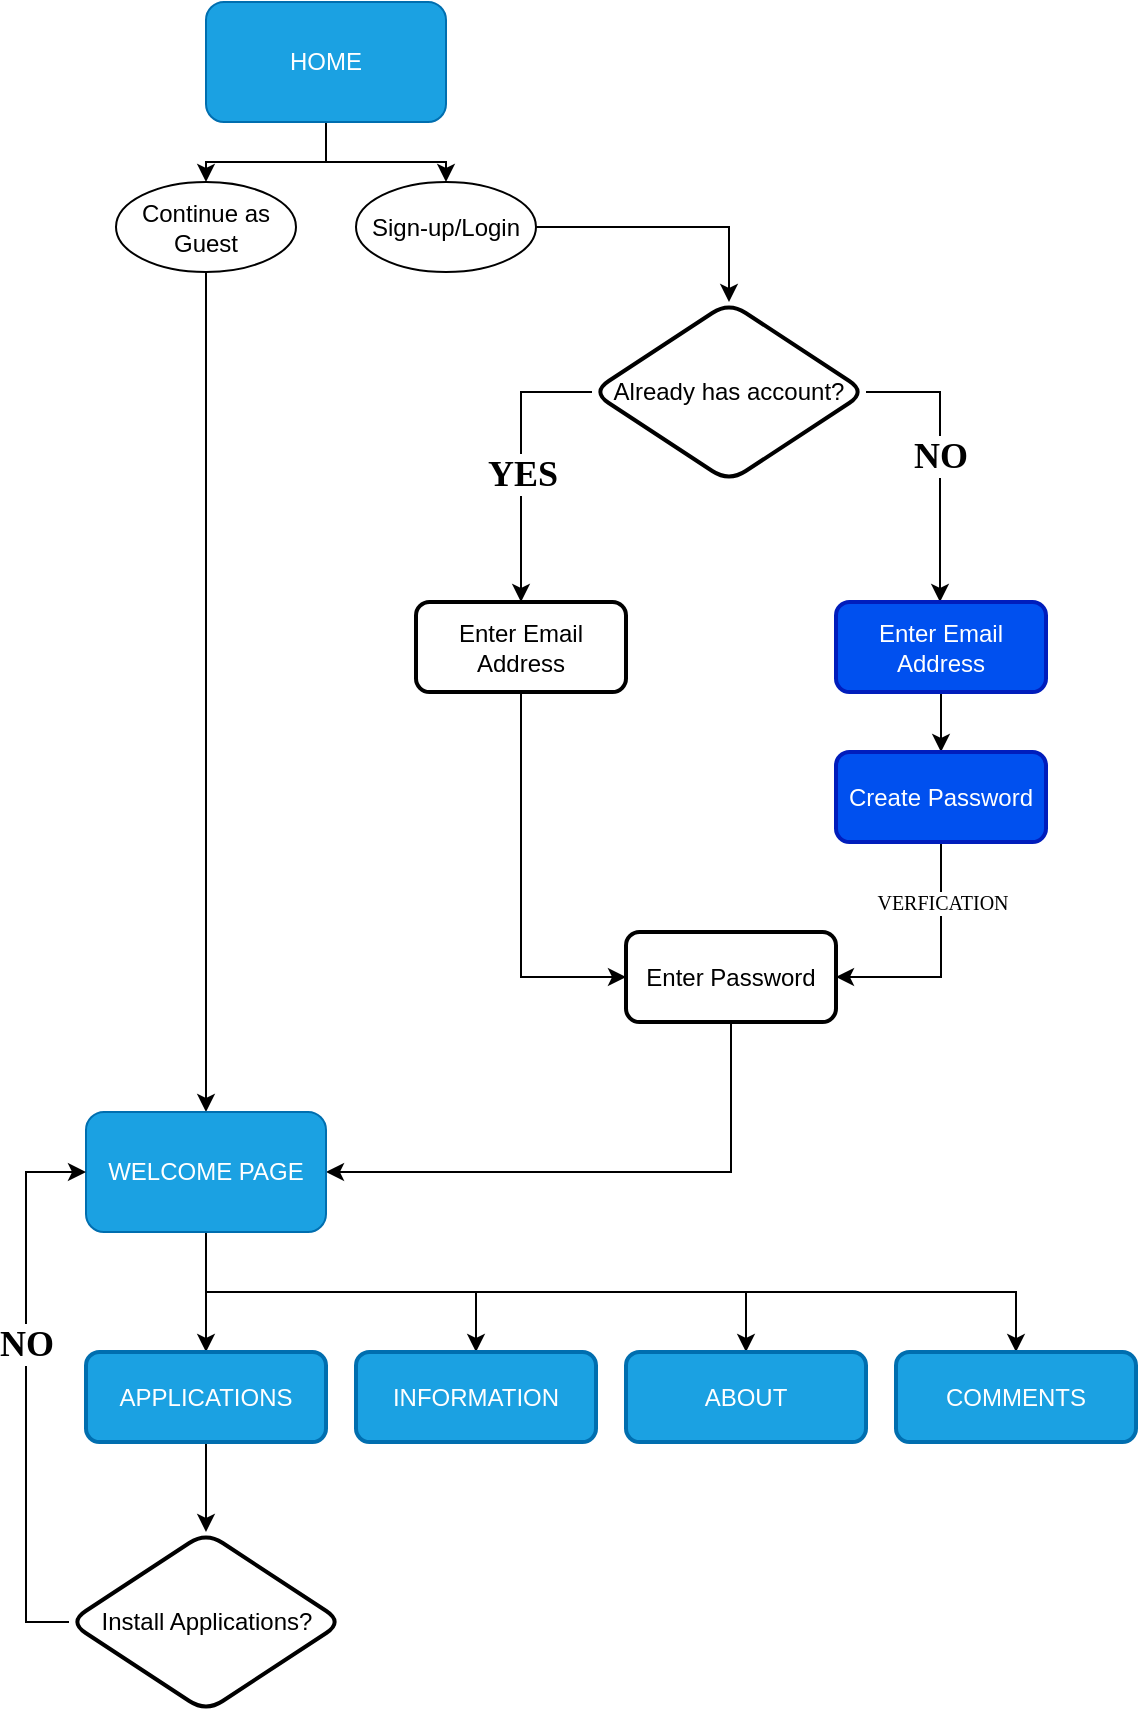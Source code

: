<mxfile version="15.9.4" type="github">
  <diagram id="qQ9XFI0M0UmNDf1xRuUl" name="Page-1">
    <mxGraphModel dx="1964" dy="1069" grid="1" gridSize="15" guides="1" tooltips="1" connect="1" arrows="1" fold="1" page="1" pageScale="1" pageWidth="2336" pageHeight="1654" background="none" math="0" shadow="0">
      <root>
        <mxCell id="0" />
        <mxCell id="1" parent="0" />
        <mxCell id="EM4_8DvXyZHyaajdwQxu-10" style="edgeStyle=orthogonalEdgeStyle;rounded=0;orthogonalLoop=1;jettySize=auto;html=1;" edge="1" parent="1" source="EM4_8DvXyZHyaajdwQxu-5" target="EM4_8DvXyZHyaajdwQxu-9">
          <mxGeometry relative="1" as="geometry" />
        </mxCell>
        <mxCell id="EM4_8DvXyZHyaajdwQxu-11" style="edgeStyle=orthogonalEdgeStyle;rounded=0;orthogonalLoop=1;jettySize=auto;html=1;entryX=0.5;entryY=0;entryDx=0;entryDy=0;" edge="1" parent="1" source="EM4_8DvXyZHyaajdwQxu-5" target="EM4_8DvXyZHyaajdwQxu-8">
          <mxGeometry relative="1" as="geometry" />
        </mxCell>
        <mxCell id="EM4_8DvXyZHyaajdwQxu-5" value="HOME" style="rounded=1;whiteSpace=wrap;html=1;fillColor=#1ba1e2;strokeColor=#006EAF;fontColor=#ffffff;" vertex="1" parent="1">
          <mxGeometry x="975" y="285" width="120" height="60" as="geometry" />
        </mxCell>
        <mxCell id="EM4_8DvXyZHyaajdwQxu-14" style="edgeStyle=orthogonalEdgeStyle;rounded=0;orthogonalLoop=1;jettySize=auto;html=1;" edge="1" parent="1" source="EM4_8DvXyZHyaajdwQxu-8" target="EM4_8DvXyZHyaajdwQxu-13">
          <mxGeometry relative="1" as="geometry" />
        </mxCell>
        <mxCell id="EM4_8DvXyZHyaajdwQxu-8" value="Sign-up/Login" style="ellipse;whiteSpace=wrap;html=1;rounded=1;shadow=0;glass=0;sketch=0;strokeWidth=1;" vertex="1" parent="1">
          <mxGeometry x="1050" y="375" width="90" height="45" as="geometry" />
        </mxCell>
        <mxCell id="EM4_8DvXyZHyaajdwQxu-33" style="edgeStyle=orthogonalEdgeStyle;rounded=0;orthogonalLoop=1;jettySize=auto;html=1;fontFamily=Lucida Console;fontSize=10;" edge="1" parent="1" source="EM4_8DvXyZHyaajdwQxu-9" target="EM4_8DvXyZHyaajdwQxu-31">
          <mxGeometry relative="1" as="geometry" />
        </mxCell>
        <mxCell id="EM4_8DvXyZHyaajdwQxu-9" value="Continue as Guest" style="ellipse;whiteSpace=wrap;html=1;rounded=1;shadow=0;glass=0;sketch=0;strokeWidth=1;" vertex="1" parent="1">
          <mxGeometry x="930" y="375" width="90" height="45" as="geometry" />
        </mxCell>
        <mxCell id="EM4_8DvXyZHyaajdwQxu-18" style="edgeStyle=orthogonalEdgeStyle;rounded=0;orthogonalLoop=1;jettySize=auto;html=1;" edge="1" parent="1" source="EM4_8DvXyZHyaajdwQxu-13" target="EM4_8DvXyZHyaajdwQxu-17">
          <mxGeometry relative="1" as="geometry">
            <Array as="points">
              <mxPoint x="1342" y="480" />
            </Array>
          </mxGeometry>
        </mxCell>
        <mxCell id="EM4_8DvXyZHyaajdwQxu-19" value="NO" style="edgeLabel;html=1;align=center;verticalAlign=middle;resizable=0;points=[];fontFamily=Lucida Console;fontSize=18;fontStyle=1" vertex="1" connectable="0" parent="EM4_8DvXyZHyaajdwQxu-18">
          <mxGeometry x="-0.029" relative="1" as="geometry">
            <mxPoint as="offset" />
          </mxGeometry>
        </mxCell>
        <mxCell id="EM4_8DvXyZHyaajdwQxu-24" style="edgeStyle=orthogonalEdgeStyle;rounded=0;orthogonalLoop=1;jettySize=auto;html=1;exitX=0;exitY=0.5;exitDx=0;exitDy=0;fontFamily=Lucida Console;fontSize=18;" edge="1" parent="1" source="EM4_8DvXyZHyaajdwQxu-13" target="EM4_8DvXyZHyaajdwQxu-22">
          <mxGeometry relative="1" as="geometry" />
        </mxCell>
        <mxCell id="EM4_8DvXyZHyaajdwQxu-26" value="&lt;b&gt;YES&lt;/b&gt;" style="edgeLabel;html=1;align=center;verticalAlign=middle;resizable=0;points=[];fontSize=18;fontFamily=Lucida Console;" vertex="1" connectable="0" parent="EM4_8DvXyZHyaajdwQxu-24">
          <mxGeometry x="0.082" relative="1" as="geometry">
            <mxPoint as="offset" />
          </mxGeometry>
        </mxCell>
        <mxCell id="EM4_8DvXyZHyaajdwQxu-13" value="Already has account?" style="rhombus;whiteSpace=wrap;html=1;rounded=1;shadow=0;glass=0;sketch=0;strokeColor=#000000;strokeWidth=2;gradientColor=none;" vertex="1" parent="1">
          <mxGeometry x="1168" y="435" width="137" height="90" as="geometry" />
        </mxCell>
        <mxCell id="EM4_8DvXyZHyaajdwQxu-21" style="edgeStyle=orthogonalEdgeStyle;rounded=0;orthogonalLoop=1;jettySize=auto;html=1;entryX=0.5;entryY=0;entryDx=0;entryDy=0;fontFamily=Lucida Console;fontSize=18;" edge="1" parent="1" source="EM4_8DvXyZHyaajdwQxu-17" target="EM4_8DvXyZHyaajdwQxu-20">
          <mxGeometry relative="1" as="geometry" />
        </mxCell>
        <mxCell id="EM4_8DvXyZHyaajdwQxu-17" value="Enter Email Address" style="rounded=1;whiteSpace=wrap;html=1;shadow=0;glass=0;sketch=0;strokeColor=#001DBC;strokeWidth=2;fillColor=#0050ef;fontColor=#ffffff;" vertex="1" parent="1">
          <mxGeometry x="1290" y="585" width="105" height="45" as="geometry" />
        </mxCell>
        <mxCell id="EM4_8DvXyZHyaajdwQxu-28" style="edgeStyle=orthogonalEdgeStyle;rounded=0;orthogonalLoop=1;jettySize=auto;html=1;entryX=1;entryY=0.5;entryDx=0;entryDy=0;fontFamily=Lucida Console;fontSize=18;" edge="1" parent="1" source="EM4_8DvXyZHyaajdwQxu-20" target="EM4_8DvXyZHyaajdwQxu-27">
          <mxGeometry relative="1" as="geometry" />
        </mxCell>
        <mxCell id="EM4_8DvXyZHyaajdwQxu-29" value="&lt;font style=&quot;font-size: 10px;&quot;&gt;VERFICATION&lt;/font&gt;" style="edgeLabel;html=1;align=center;verticalAlign=middle;resizable=0;points=[];fontSize=10;fontFamily=Lucida Console;" vertex="1" connectable="0" parent="EM4_8DvXyZHyaajdwQxu-28">
          <mxGeometry x="0.174" y="1" relative="1" as="geometry">
            <mxPoint x="3" y="-39" as="offset" />
          </mxGeometry>
        </mxCell>
        <mxCell id="EM4_8DvXyZHyaajdwQxu-20" value="Create Password" style="rounded=1;whiteSpace=wrap;html=1;shadow=0;glass=0;sketch=0;strokeColor=#001DBC;strokeWidth=2;fillColor=#0050ef;fontColor=#ffffff;" vertex="1" parent="1">
          <mxGeometry x="1290" y="660" width="105" height="45" as="geometry" />
        </mxCell>
        <mxCell id="EM4_8DvXyZHyaajdwQxu-30" style="edgeStyle=orthogonalEdgeStyle;rounded=0;orthogonalLoop=1;jettySize=auto;html=1;entryX=0;entryY=0.5;entryDx=0;entryDy=0;fontFamily=Lucida Console;fontSize=10;" edge="1" parent="1" source="EM4_8DvXyZHyaajdwQxu-22" target="EM4_8DvXyZHyaajdwQxu-27">
          <mxGeometry relative="1" as="geometry" />
        </mxCell>
        <mxCell id="EM4_8DvXyZHyaajdwQxu-22" value="&lt;div&gt;Enter Email Address&lt;/div&gt;" style="rounded=1;whiteSpace=wrap;html=1;shadow=0;glass=0;sketch=0;strokeColor=#000000;strokeWidth=2;gradientColor=none;" vertex="1" parent="1">
          <mxGeometry x="1080" y="585" width="105" height="45" as="geometry" />
        </mxCell>
        <mxCell id="EM4_8DvXyZHyaajdwQxu-32" style="edgeStyle=orthogonalEdgeStyle;rounded=0;orthogonalLoop=1;jettySize=auto;html=1;entryX=1;entryY=0.5;entryDx=0;entryDy=0;fontFamily=Lucida Console;fontSize=10;" edge="1" parent="1" source="EM4_8DvXyZHyaajdwQxu-27" target="EM4_8DvXyZHyaajdwQxu-31">
          <mxGeometry relative="1" as="geometry">
            <Array as="points">
              <mxPoint x="1238" y="870" />
            </Array>
          </mxGeometry>
        </mxCell>
        <mxCell id="EM4_8DvXyZHyaajdwQxu-27" value="Enter Password" style="rounded=1;whiteSpace=wrap;html=1;shadow=0;glass=0;sketch=0;strokeColor=#000000;strokeWidth=2;gradientColor=none;" vertex="1" parent="1">
          <mxGeometry x="1185" y="750" width="105" height="45" as="geometry" />
        </mxCell>
        <mxCell id="EM4_8DvXyZHyaajdwQxu-41" style="edgeStyle=orthogonalEdgeStyle;rounded=0;orthogonalLoop=1;jettySize=auto;html=1;fontFamily=Lucida Console;fontSize=10;" edge="1" parent="1" source="EM4_8DvXyZHyaajdwQxu-31" target="EM4_8DvXyZHyaajdwQxu-37">
          <mxGeometry relative="1" as="geometry" />
        </mxCell>
        <mxCell id="EM4_8DvXyZHyaajdwQxu-42" style="edgeStyle=orthogonalEdgeStyle;rounded=0;orthogonalLoop=1;jettySize=auto;html=1;fontFamily=Lucida Console;fontSize=10;" edge="1" parent="1" target="EM4_8DvXyZHyaajdwQxu-39">
          <mxGeometry relative="1" as="geometry">
            <mxPoint x="975" y="930" as="sourcePoint" />
            <Array as="points">
              <mxPoint x="1110" y="930" />
            </Array>
          </mxGeometry>
        </mxCell>
        <mxCell id="EM4_8DvXyZHyaajdwQxu-43" style="edgeStyle=orthogonalEdgeStyle;rounded=0;orthogonalLoop=1;jettySize=auto;html=1;entryX=0.5;entryY=0;entryDx=0;entryDy=0;fontFamily=Lucida Console;fontSize=10;" edge="1" parent="1" source="EM4_8DvXyZHyaajdwQxu-31" target="EM4_8DvXyZHyaajdwQxu-38">
          <mxGeometry relative="1" as="geometry">
            <Array as="points">
              <mxPoint x="975" y="930" />
              <mxPoint x="1245" y="930" />
            </Array>
          </mxGeometry>
        </mxCell>
        <mxCell id="EM4_8DvXyZHyaajdwQxu-44" style="edgeStyle=orthogonalEdgeStyle;rounded=0;orthogonalLoop=1;jettySize=auto;html=1;fontFamily=Lucida Console;fontSize=10;" edge="1" parent="1" source="EM4_8DvXyZHyaajdwQxu-31" target="EM4_8DvXyZHyaajdwQxu-35">
          <mxGeometry relative="1" as="geometry">
            <Array as="points">
              <mxPoint x="975" y="930" />
              <mxPoint x="1380" y="930" />
            </Array>
          </mxGeometry>
        </mxCell>
        <mxCell id="EM4_8DvXyZHyaajdwQxu-31" value="WELCOME PAGE" style="rounded=1;whiteSpace=wrap;html=1;fillColor=#1ba1e2;strokeColor=#006EAF;fontColor=#ffffff;" vertex="1" parent="1">
          <mxGeometry x="915" y="840" width="120" height="60" as="geometry" />
        </mxCell>
        <mxCell id="EM4_8DvXyZHyaajdwQxu-35" value="COMMENTS" style="rounded=1;whiteSpace=wrap;html=1;fillColor=#1ba1e2;strokeColor=#006EAF;fontColor=#ffffff;strokeWidth=2;" vertex="1" parent="1">
          <mxGeometry x="1320" y="960" width="120" height="45" as="geometry" />
        </mxCell>
        <mxCell id="EM4_8DvXyZHyaajdwQxu-47" style="edgeStyle=orthogonalEdgeStyle;rounded=0;orthogonalLoop=1;jettySize=auto;html=1;fontFamily=Lucida Console;fontSize=10;" edge="1" parent="1" source="EM4_8DvXyZHyaajdwQxu-37" target="EM4_8DvXyZHyaajdwQxu-46">
          <mxGeometry relative="1" as="geometry" />
        </mxCell>
        <mxCell id="EM4_8DvXyZHyaajdwQxu-37" value="APPLICATIONS" style="rounded=1;whiteSpace=wrap;html=1;fillColor=#1ba1e2;strokeColor=#006EAF;fontColor=#ffffff;strokeWidth=2;" vertex="1" parent="1">
          <mxGeometry x="915" y="960" width="120" height="45" as="geometry" />
        </mxCell>
        <mxCell id="EM4_8DvXyZHyaajdwQxu-38" value="ABOUT" style="rounded=1;whiteSpace=wrap;html=1;fillColor=#1ba1e2;strokeColor=#006EAF;fontColor=#ffffff;strokeWidth=2;" vertex="1" parent="1">
          <mxGeometry x="1185" y="960" width="120" height="45" as="geometry" />
        </mxCell>
        <mxCell id="EM4_8DvXyZHyaajdwQxu-39" value="INFORMATION" style="rounded=1;whiteSpace=wrap;html=1;fillColor=#1ba1e2;strokeColor=#006EAF;fontColor=#ffffff;strokeWidth=2;" vertex="1" parent="1">
          <mxGeometry x="1050" y="960" width="120" height="45" as="geometry" />
        </mxCell>
        <mxCell id="EM4_8DvXyZHyaajdwQxu-48" style="edgeStyle=orthogonalEdgeStyle;rounded=0;orthogonalLoop=1;jettySize=auto;html=1;fontFamily=Lucida Console;fontSize=10;entryX=0;entryY=0.5;entryDx=0;entryDy=0;" edge="1" parent="1" source="EM4_8DvXyZHyaajdwQxu-46" target="EM4_8DvXyZHyaajdwQxu-31">
          <mxGeometry relative="1" as="geometry">
            <mxPoint x="795" y="855" as="targetPoint" />
            <Array as="points">
              <mxPoint x="885" y="1095" />
              <mxPoint x="885" y="870" />
            </Array>
          </mxGeometry>
        </mxCell>
        <mxCell id="EM4_8DvXyZHyaajdwQxu-49" value="NO" style="edgeLabel;html=1;align=center;verticalAlign=middle;resizable=0;points=[];fontSize=18;fontFamily=Lucida Console;fontStyle=1" vertex="1" connectable="0" parent="EM4_8DvXyZHyaajdwQxu-48">
          <mxGeometry x="0.163" relative="1" as="geometry">
            <mxPoint as="offset" />
          </mxGeometry>
        </mxCell>
        <mxCell id="EM4_8DvXyZHyaajdwQxu-46" value="Install Applications?" style="rhombus;whiteSpace=wrap;html=1;rounded=1;shadow=0;glass=0;sketch=0;strokeColor=#000000;strokeWidth=2;gradientColor=none;" vertex="1" parent="1">
          <mxGeometry x="906.5" y="1050" width="137" height="90" as="geometry" />
        </mxCell>
      </root>
    </mxGraphModel>
  </diagram>
</mxfile>
